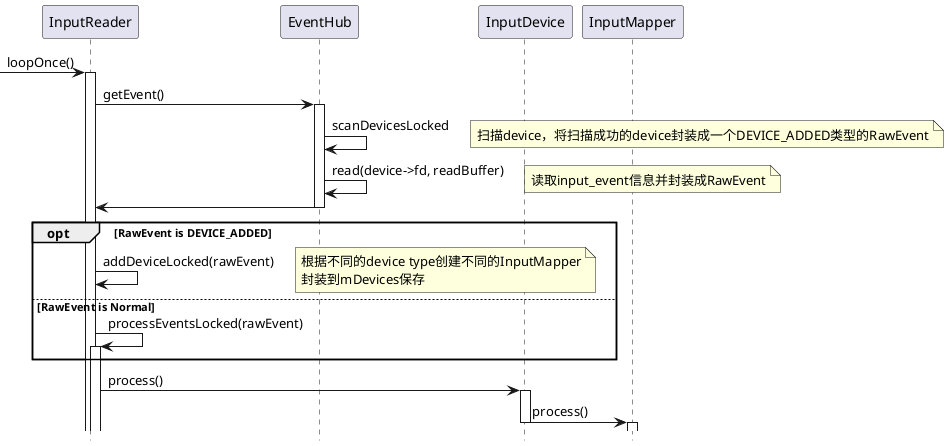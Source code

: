 @startuml
hide footbox
participant InputReader as IR
participant EventHub as EH
participant InputDevice as ID
participant InputMapper as IM
->IR++:loopOnce()
IR->EH++:getEvent()
EH->EH:scanDevicesLocked
note right
扫描device，将扫描成功的device封装成一个DEVICE_ADDED类型的RawEvent
end note
EH->EH:read(device->fd, readBuffer)
note right:读取input_event信息并封装成RawEvent
EH->IR--
opt RawEvent is DEVICE_ADDED
IR->IR:addDeviceLocked(rawEvent)
note right
根据不同的device type创建不同的InputMapper
封装到mDevices保存
end note
else RawEvent is Normal
IR->IR++:processEventsLocked(rawEvent)
end
IR->ID++:process()
ID->IM--++:process()
@enduml